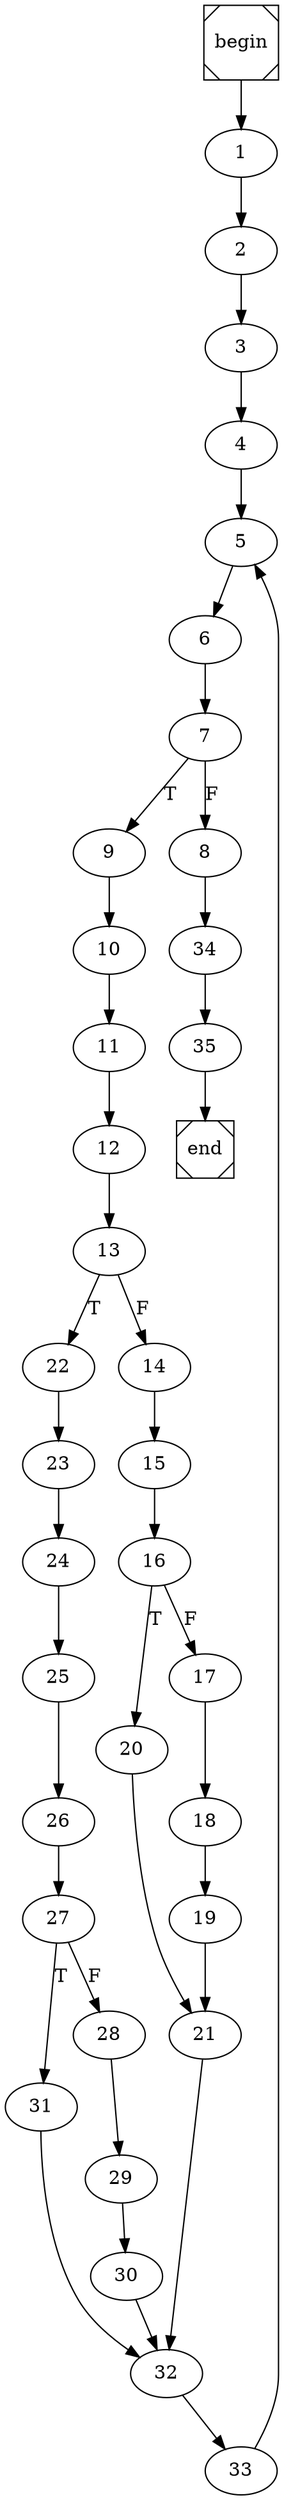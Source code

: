 digraph cfg {
	begin [shape=Msquare];
	end [shape=Msquare];
	begin -> 1;	1 -> 2;	2 -> 3;	3 -> 4;	4 -> 5;	5 -> 6;	6 -> 7;	7 -> 9[label=T];	7 -> 8[label=F];	8 -> 34;	9 -> 10;	10 -> 11;	11 -> 12;	12 -> 13;	13 -> 22[label=T];	13 -> 14[label=F];	14 -> 15;	15 -> 16;	16 -> 20[label=T];	16 -> 17[label=F];	17 -> 18;	18 -> 19;	19 -> 21;	20 -> 21;	21 -> 32;	22 -> 23;	23 -> 24;	24 -> 25;	25 -> 26;	26 -> 27;	27 -> 31[label=T];	27 -> 28[label=F];	28 -> 29;	29 -> 30;	30 -> 32;	31 -> 32;	32 -> 33;	33 -> 5;	34 -> 35;	35 -> end;}
